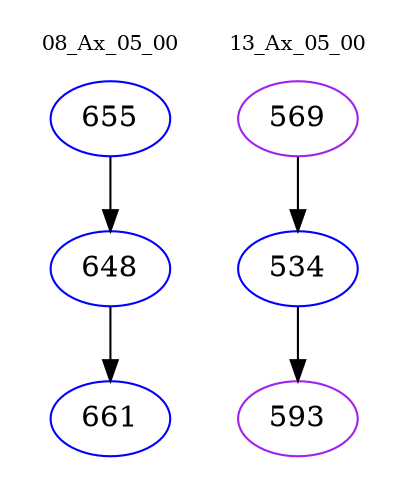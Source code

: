 digraph{
subgraph cluster_0 {
color = white
label = "08_Ax_05_00";
fontsize=10;
T0_655 [label="655", color="blue"]
T0_655 -> T0_648 [color="black"]
T0_648 [label="648", color="blue"]
T0_648 -> T0_661 [color="black"]
T0_661 [label="661", color="blue"]
}
subgraph cluster_1 {
color = white
label = "13_Ax_05_00";
fontsize=10;
T1_569 [label="569", color="purple"]
T1_569 -> T1_534 [color="black"]
T1_534 [label="534", color="blue"]
T1_534 -> T1_593 [color="black"]
T1_593 [label="593", color="purple"]
}
}
